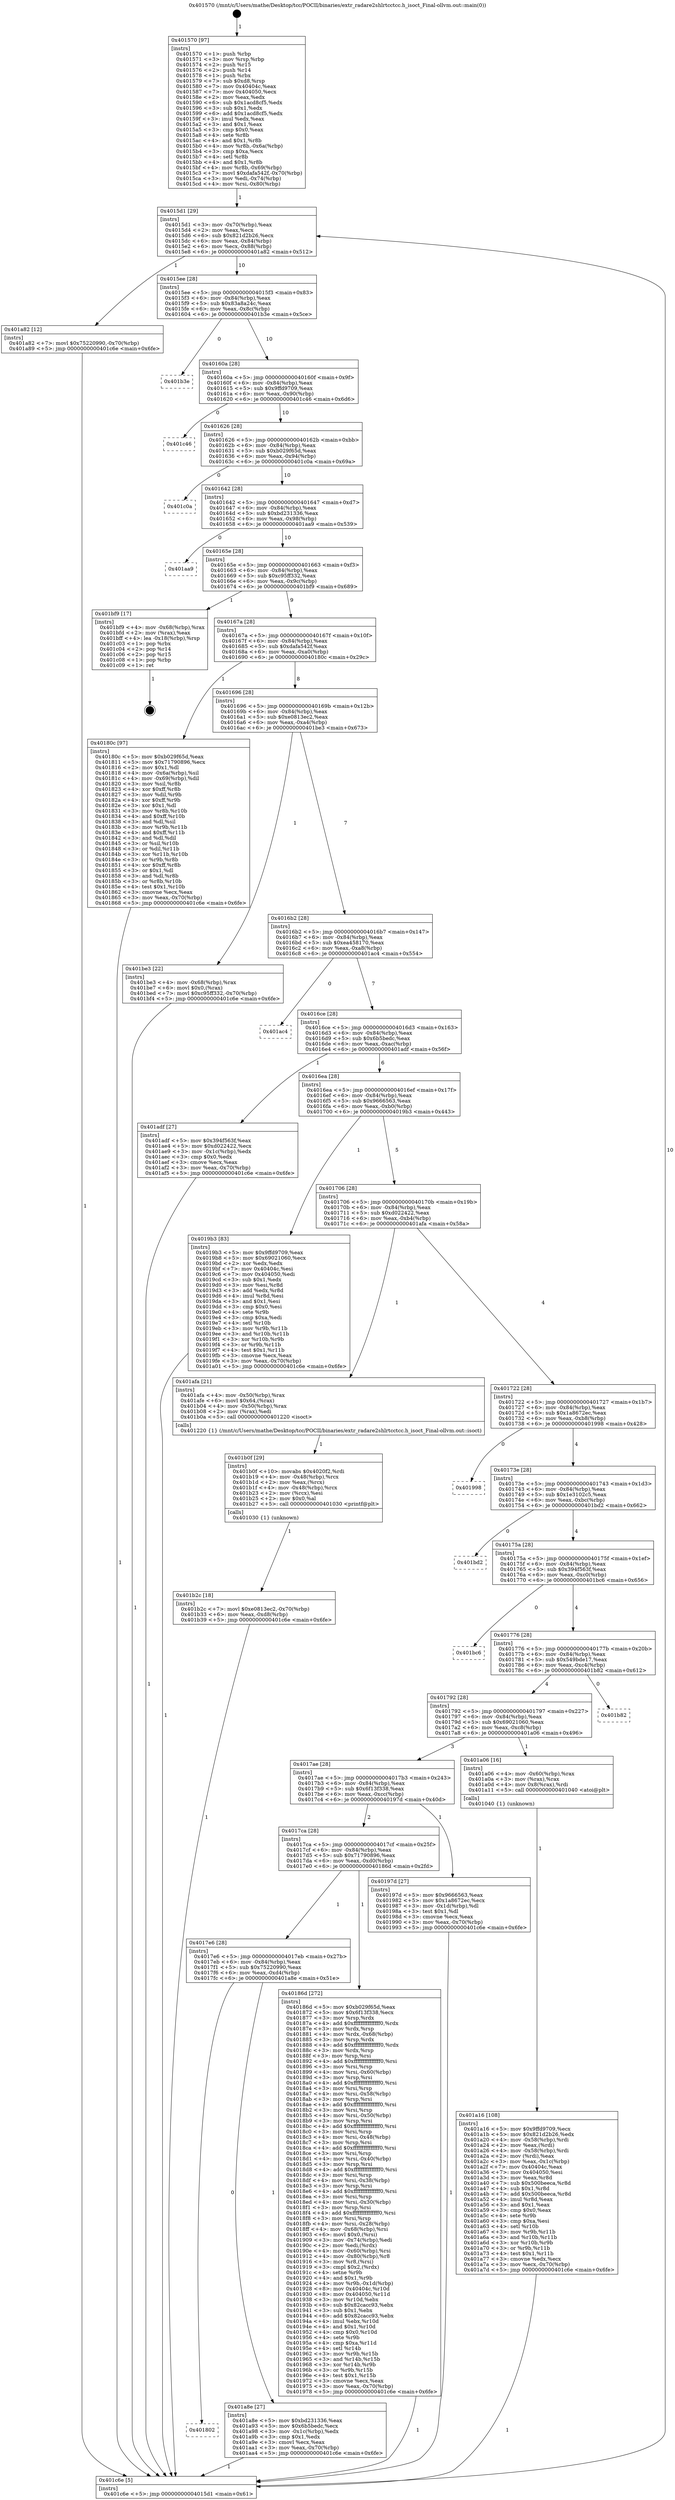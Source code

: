 digraph "0x401570" {
  label = "0x401570 (/mnt/c/Users/mathe/Desktop/tcc/POCII/binaries/extr_radare2shlrtcctcc.h_isoct_Final-ollvm.out::main(0))"
  labelloc = "t"
  node[shape=record]

  Entry [label="",width=0.3,height=0.3,shape=circle,fillcolor=black,style=filled]
  "0x4015d1" [label="{
     0x4015d1 [29]\l
     | [instrs]\l
     &nbsp;&nbsp;0x4015d1 \<+3\>: mov -0x70(%rbp),%eax\l
     &nbsp;&nbsp;0x4015d4 \<+2\>: mov %eax,%ecx\l
     &nbsp;&nbsp;0x4015d6 \<+6\>: sub $0x821d2b26,%ecx\l
     &nbsp;&nbsp;0x4015dc \<+6\>: mov %eax,-0x84(%rbp)\l
     &nbsp;&nbsp;0x4015e2 \<+6\>: mov %ecx,-0x88(%rbp)\l
     &nbsp;&nbsp;0x4015e8 \<+6\>: je 0000000000401a82 \<main+0x512\>\l
  }"]
  "0x401a82" [label="{
     0x401a82 [12]\l
     | [instrs]\l
     &nbsp;&nbsp;0x401a82 \<+7\>: movl $0x75220990,-0x70(%rbp)\l
     &nbsp;&nbsp;0x401a89 \<+5\>: jmp 0000000000401c6e \<main+0x6fe\>\l
  }"]
  "0x4015ee" [label="{
     0x4015ee [28]\l
     | [instrs]\l
     &nbsp;&nbsp;0x4015ee \<+5\>: jmp 00000000004015f3 \<main+0x83\>\l
     &nbsp;&nbsp;0x4015f3 \<+6\>: mov -0x84(%rbp),%eax\l
     &nbsp;&nbsp;0x4015f9 \<+5\>: sub $0x83a8a24c,%eax\l
     &nbsp;&nbsp;0x4015fe \<+6\>: mov %eax,-0x8c(%rbp)\l
     &nbsp;&nbsp;0x401604 \<+6\>: je 0000000000401b3e \<main+0x5ce\>\l
  }"]
  Exit [label="",width=0.3,height=0.3,shape=circle,fillcolor=black,style=filled,peripheries=2]
  "0x401b3e" [label="{
     0x401b3e\l
  }", style=dashed]
  "0x40160a" [label="{
     0x40160a [28]\l
     | [instrs]\l
     &nbsp;&nbsp;0x40160a \<+5\>: jmp 000000000040160f \<main+0x9f\>\l
     &nbsp;&nbsp;0x40160f \<+6\>: mov -0x84(%rbp),%eax\l
     &nbsp;&nbsp;0x401615 \<+5\>: sub $0x9ffd9709,%eax\l
     &nbsp;&nbsp;0x40161a \<+6\>: mov %eax,-0x90(%rbp)\l
     &nbsp;&nbsp;0x401620 \<+6\>: je 0000000000401c46 \<main+0x6d6\>\l
  }"]
  "0x401b2c" [label="{
     0x401b2c [18]\l
     | [instrs]\l
     &nbsp;&nbsp;0x401b2c \<+7\>: movl $0xe0813ec2,-0x70(%rbp)\l
     &nbsp;&nbsp;0x401b33 \<+6\>: mov %eax,-0xd8(%rbp)\l
     &nbsp;&nbsp;0x401b39 \<+5\>: jmp 0000000000401c6e \<main+0x6fe\>\l
  }"]
  "0x401c46" [label="{
     0x401c46\l
  }", style=dashed]
  "0x401626" [label="{
     0x401626 [28]\l
     | [instrs]\l
     &nbsp;&nbsp;0x401626 \<+5\>: jmp 000000000040162b \<main+0xbb\>\l
     &nbsp;&nbsp;0x40162b \<+6\>: mov -0x84(%rbp),%eax\l
     &nbsp;&nbsp;0x401631 \<+5\>: sub $0xb029f65d,%eax\l
     &nbsp;&nbsp;0x401636 \<+6\>: mov %eax,-0x94(%rbp)\l
     &nbsp;&nbsp;0x40163c \<+6\>: je 0000000000401c0a \<main+0x69a\>\l
  }"]
  "0x401b0f" [label="{
     0x401b0f [29]\l
     | [instrs]\l
     &nbsp;&nbsp;0x401b0f \<+10\>: movabs $0x4020f2,%rdi\l
     &nbsp;&nbsp;0x401b19 \<+4\>: mov -0x48(%rbp),%rcx\l
     &nbsp;&nbsp;0x401b1d \<+2\>: mov %eax,(%rcx)\l
     &nbsp;&nbsp;0x401b1f \<+4\>: mov -0x48(%rbp),%rcx\l
     &nbsp;&nbsp;0x401b23 \<+2\>: mov (%rcx),%esi\l
     &nbsp;&nbsp;0x401b25 \<+2\>: mov $0x0,%al\l
     &nbsp;&nbsp;0x401b27 \<+5\>: call 0000000000401030 \<printf@plt\>\l
     | [calls]\l
     &nbsp;&nbsp;0x401030 \{1\} (unknown)\l
  }"]
  "0x401c0a" [label="{
     0x401c0a\l
  }", style=dashed]
  "0x401642" [label="{
     0x401642 [28]\l
     | [instrs]\l
     &nbsp;&nbsp;0x401642 \<+5\>: jmp 0000000000401647 \<main+0xd7\>\l
     &nbsp;&nbsp;0x401647 \<+6\>: mov -0x84(%rbp),%eax\l
     &nbsp;&nbsp;0x40164d \<+5\>: sub $0xbd231336,%eax\l
     &nbsp;&nbsp;0x401652 \<+6\>: mov %eax,-0x98(%rbp)\l
     &nbsp;&nbsp;0x401658 \<+6\>: je 0000000000401aa9 \<main+0x539\>\l
  }"]
  "0x401802" [label="{
     0x401802\l
  }", style=dashed]
  "0x401aa9" [label="{
     0x401aa9\l
  }", style=dashed]
  "0x40165e" [label="{
     0x40165e [28]\l
     | [instrs]\l
     &nbsp;&nbsp;0x40165e \<+5\>: jmp 0000000000401663 \<main+0xf3\>\l
     &nbsp;&nbsp;0x401663 \<+6\>: mov -0x84(%rbp),%eax\l
     &nbsp;&nbsp;0x401669 \<+5\>: sub $0xc95ff332,%eax\l
     &nbsp;&nbsp;0x40166e \<+6\>: mov %eax,-0x9c(%rbp)\l
     &nbsp;&nbsp;0x401674 \<+6\>: je 0000000000401bf9 \<main+0x689\>\l
  }"]
  "0x401a8e" [label="{
     0x401a8e [27]\l
     | [instrs]\l
     &nbsp;&nbsp;0x401a8e \<+5\>: mov $0xbd231336,%eax\l
     &nbsp;&nbsp;0x401a93 \<+5\>: mov $0x6b5bedc,%ecx\l
     &nbsp;&nbsp;0x401a98 \<+3\>: mov -0x1c(%rbp),%edx\l
     &nbsp;&nbsp;0x401a9b \<+3\>: cmp $0x1,%edx\l
     &nbsp;&nbsp;0x401a9e \<+3\>: cmovl %ecx,%eax\l
     &nbsp;&nbsp;0x401aa1 \<+3\>: mov %eax,-0x70(%rbp)\l
     &nbsp;&nbsp;0x401aa4 \<+5\>: jmp 0000000000401c6e \<main+0x6fe\>\l
  }"]
  "0x401bf9" [label="{
     0x401bf9 [17]\l
     | [instrs]\l
     &nbsp;&nbsp;0x401bf9 \<+4\>: mov -0x68(%rbp),%rax\l
     &nbsp;&nbsp;0x401bfd \<+2\>: mov (%rax),%eax\l
     &nbsp;&nbsp;0x401bff \<+4\>: lea -0x18(%rbp),%rsp\l
     &nbsp;&nbsp;0x401c03 \<+1\>: pop %rbx\l
     &nbsp;&nbsp;0x401c04 \<+2\>: pop %r14\l
     &nbsp;&nbsp;0x401c06 \<+2\>: pop %r15\l
     &nbsp;&nbsp;0x401c08 \<+1\>: pop %rbp\l
     &nbsp;&nbsp;0x401c09 \<+1\>: ret\l
  }"]
  "0x40167a" [label="{
     0x40167a [28]\l
     | [instrs]\l
     &nbsp;&nbsp;0x40167a \<+5\>: jmp 000000000040167f \<main+0x10f\>\l
     &nbsp;&nbsp;0x40167f \<+6\>: mov -0x84(%rbp),%eax\l
     &nbsp;&nbsp;0x401685 \<+5\>: sub $0xdafa542f,%eax\l
     &nbsp;&nbsp;0x40168a \<+6\>: mov %eax,-0xa0(%rbp)\l
     &nbsp;&nbsp;0x401690 \<+6\>: je 000000000040180c \<main+0x29c\>\l
  }"]
  "0x401a16" [label="{
     0x401a16 [108]\l
     | [instrs]\l
     &nbsp;&nbsp;0x401a16 \<+5\>: mov $0x9ffd9709,%ecx\l
     &nbsp;&nbsp;0x401a1b \<+5\>: mov $0x821d2b26,%edx\l
     &nbsp;&nbsp;0x401a20 \<+4\>: mov -0x58(%rbp),%rdi\l
     &nbsp;&nbsp;0x401a24 \<+2\>: mov %eax,(%rdi)\l
     &nbsp;&nbsp;0x401a26 \<+4\>: mov -0x58(%rbp),%rdi\l
     &nbsp;&nbsp;0x401a2a \<+2\>: mov (%rdi),%eax\l
     &nbsp;&nbsp;0x401a2c \<+3\>: mov %eax,-0x1c(%rbp)\l
     &nbsp;&nbsp;0x401a2f \<+7\>: mov 0x40404c,%eax\l
     &nbsp;&nbsp;0x401a36 \<+7\>: mov 0x404050,%esi\l
     &nbsp;&nbsp;0x401a3d \<+3\>: mov %eax,%r8d\l
     &nbsp;&nbsp;0x401a40 \<+7\>: sub $0x500beeca,%r8d\l
     &nbsp;&nbsp;0x401a47 \<+4\>: sub $0x1,%r8d\l
     &nbsp;&nbsp;0x401a4b \<+7\>: add $0x500beeca,%r8d\l
     &nbsp;&nbsp;0x401a52 \<+4\>: imul %r8d,%eax\l
     &nbsp;&nbsp;0x401a56 \<+3\>: and $0x1,%eax\l
     &nbsp;&nbsp;0x401a59 \<+3\>: cmp $0x0,%eax\l
     &nbsp;&nbsp;0x401a5c \<+4\>: sete %r9b\l
     &nbsp;&nbsp;0x401a60 \<+3\>: cmp $0xa,%esi\l
     &nbsp;&nbsp;0x401a63 \<+4\>: setl %r10b\l
     &nbsp;&nbsp;0x401a67 \<+3\>: mov %r9b,%r11b\l
     &nbsp;&nbsp;0x401a6a \<+3\>: and %r10b,%r11b\l
     &nbsp;&nbsp;0x401a6d \<+3\>: xor %r10b,%r9b\l
     &nbsp;&nbsp;0x401a70 \<+3\>: or %r9b,%r11b\l
     &nbsp;&nbsp;0x401a73 \<+4\>: test $0x1,%r11b\l
     &nbsp;&nbsp;0x401a77 \<+3\>: cmovne %edx,%ecx\l
     &nbsp;&nbsp;0x401a7a \<+3\>: mov %ecx,-0x70(%rbp)\l
     &nbsp;&nbsp;0x401a7d \<+5\>: jmp 0000000000401c6e \<main+0x6fe\>\l
  }"]
  "0x40180c" [label="{
     0x40180c [97]\l
     | [instrs]\l
     &nbsp;&nbsp;0x40180c \<+5\>: mov $0xb029f65d,%eax\l
     &nbsp;&nbsp;0x401811 \<+5\>: mov $0x71790896,%ecx\l
     &nbsp;&nbsp;0x401816 \<+2\>: mov $0x1,%dl\l
     &nbsp;&nbsp;0x401818 \<+4\>: mov -0x6a(%rbp),%sil\l
     &nbsp;&nbsp;0x40181c \<+4\>: mov -0x69(%rbp),%dil\l
     &nbsp;&nbsp;0x401820 \<+3\>: mov %sil,%r8b\l
     &nbsp;&nbsp;0x401823 \<+4\>: xor $0xff,%r8b\l
     &nbsp;&nbsp;0x401827 \<+3\>: mov %dil,%r9b\l
     &nbsp;&nbsp;0x40182a \<+4\>: xor $0xff,%r9b\l
     &nbsp;&nbsp;0x40182e \<+3\>: xor $0x1,%dl\l
     &nbsp;&nbsp;0x401831 \<+3\>: mov %r8b,%r10b\l
     &nbsp;&nbsp;0x401834 \<+4\>: and $0xff,%r10b\l
     &nbsp;&nbsp;0x401838 \<+3\>: and %dl,%sil\l
     &nbsp;&nbsp;0x40183b \<+3\>: mov %r9b,%r11b\l
     &nbsp;&nbsp;0x40183e \<+4\>: and $0xff,%r11b\l
     &nbsp;&nbsp;0x401842 \<+3\>: and %dl,%dil\l
     &nbsp;&nbsp;0x401845 \<+3\>: or %sil,%r10b\l
     &nbsp;&nbsp;0x401848 \<+3\>: or %dil,%r11b\l
     &nbsp;&nbsp;0x40184b \<+3\>: xor %r11b,%r10b\l
     &nbsp;&nbsp;0x40184e \<+3\>: or %r9b,%r8b\l
     &nbsp;&nbsp;0x401851 \<+4\>: xor $0xff,%r8b\l
     &nbsp;&nbsp;0x401855 \<+3\>: or $0x1,%dl\l
     &nbsp;&nbsp;0x401858 \<+3\>: and %dl,%r8b\l
     &nbsp;&nbsp;0x40185b \<+3\>: or %r8b,%r10b\l
     &nbsp;&nbsp;0x40185e \<+4\>: test $0x1,%r10b\l
     &nbsp;&nbsp;0x401862 \<+3\>: cmovne %ecx,%eax\l
     &nbsp;&nbsp;0x401865 \<+3\>: mov %eax,-0x70(%rbp)\l
     &nbsp;&nbsp;0x401868 \<+5\>: jmp 0000000000401c6e \<main+0x6fe\>\l
  }"]
  "0x401696" [label="{
     0x401696 [28]\l
     | [instrs]\l
     &nbsp;&nbsp;0x401696 \<+5\>: jmp 000000000040169b \<main+0x12b\>\l
     &nbsp;&nbsp;0x40169b \<+6\>: mov -0x84(%rbp),%eax\l
     &nbsp;&nbsp;0x4016a1 \<+5\>: sub $0xe0813ec2,%eax\l
     &nbsp;&nbsp;0x4016a6 \<+6\>: mov %eax,-0xa4(%rbp)\l
     &nbsp;&nbsp;0x4016ac \<+6\>: je 0000000000401be3 \<main+0x673\>\l
  }"]
  "0x401c6e" [label="{
     0x401c6e [5]\l
     | [instrs]\l
     &nbsp;&nbsp;0x401c6e \<+5\>: jmp 00000000004015d1 \<main+0x61\>\l
  }"]
  "0x401570" [label="{
     0x401570 [97]\l
     | [instrs]\l
     &nbsp;&nbsp;0x401570 \<+1\>: push %rbp\l
     &nbsp;&nbsp;0x401571 \<+3\>: mov %rsp,%rbp\l
     &nbsp;&nbsp;0x401574 \<+2\>: push %r15\l
     &nbsp;&nbsp;0x401576 \<+2\>: push %r14\l
     &nbsp;&nbsp;0x401578 \<+1\>: push %rbx\l
     &nbsp;&nbsp;0x401579 \<+7\>: sub $0xd8,%rsp\l
     &nbsp;&nbsp;0x401580 \<+7\>: mov 0x40404c,%eax\l
     &nbsp;&nbsp;0x401587 \<+7\>: mov 0x404050,%ecx\l
     &nbsp;&nbsp;0x40158e \<+2\>: mov %eax,%edx\l
     &nbsp;&nbsp;0x401590 \<+6\>: sub $0x1acd8cf5,%edx\l
     &nbsp;&nbsp;0x401596 \<+3\>: sub $0x1,%edx\l
     &nbsp;&nbsp;0x401599 \<+6\>: add $0x1acd8cf5,%edx\l
     &nbsp;&nbsp;0x40159f \<+3\>: imul %edx,%eax\l
     &nbsp;&nbsp;0x4015a2 \<+3\>: and $0x1,%eax\l
     &nbsp;&nbsp;0x4015a5 \<+3\>: cmp $0x0,%eax\l
     &nbsp;&nbsp;0x4015a8 \<+4\>: sete %r8b\l
     &nbsp;&nbsp;0x4015ac \<+4\>: and $0x1,%r8b\l
     &nbsp;&nbsp;0x4015b0 \<+4\>: mov %r8b,-0x6a(%rbp)\l
     &nbsp;&nbsp;0x4015b4 \<+3\>: cmp $0xa,%ecx\l
     &nbsp;&nbsp;0x4015b7 \<+4\>: setl %r8b\l
     &nbsp;&nbsp;0x4015bb \<+4\>: and $0x1,%r8b\l
     &nbsp;&nbsp;0x4015bf \<+4\>: mov %r8b,-0x69(%rbp)\l
     &nbsp;&nbsp;0x4015c3 \<+7\>: movl $0xdafa542f,-0x70(%rbp)\l
     &nbsp;&nbsp;0x4015ca \<+3\>: mov %edi,-0x74(%rbp)\l
     &nbsp;&nbsp;0x4015cd \<+4\>: mov %rsi,-0x80(%rbp)\l
  }"]
  "0x4017e6" [label="{
     0x4017e6 [28]\l
     | [instrs]\l
     &nbsp;&nbsp;0x4017e6 \<+5\>: jmp 00000000004017eb \<main+0x27b\>\l
     &nbsp;&nbsp;0x4017eb \<+6\>: mov -0x84(%rbp),%eax\l
     &nbsp;&nbsp;0x4017f1 \<+5\>: sub $0x75220990,%eax\l
     &nbsp;&nbsp;0x4017f6 \<+6\>: mov %eax,-0xd4(%rbp)\l
     &nbsp;&nbsp;0x4017fc \<+6\>: je 0000000000401a8e \<main+0x51e\>\l
  }"]
  "0x401be3" [label="{
     0x401be3 [22]\l
     | [instrs]\l
     &nbsp;&nbsp;0x401be3 \<+4\>: mov -0x68(%rbp),%rax\l
     &nbsp;&nbsp;0x401be7 \<+6\>: movl $0x0,(%rax)\l
     &nbsp;&nbsp;0x401bed \<+7\>: movl $0xc95ff332,-0x70(%rbp)\l
     &nbsp;&nbsp;0x401bf4 \<+5\>: jmp 0000000000401c6e \<main+0x6fe\>\l
  }"]
  "0x4016b2" [label="{
     0x4016b2 [28]\l
     | [instrs]\l
     &nbsp;&nbsp;0x4016b2 \<+5\>: jmp 00000000004016b7 \<main+0x147\>\l
     &nbsp;&nbsp;0x4016b7 \<+6\>: mov -0x84(%rbp),%eax\l
     &nbsp;&nbsp;0x4016bd \<+5\>: sub $0xea458170,%eax\l
     &nbsp;&nbsp;0x4016c2 \<+6\>: mov %eax,-0xa8(%rbp)\l
     &nbsp;&nbsp;0x4016c8 \<+6\>: je 0000000000401ac4 \<main+0x554\>\l
  }"]
  "0x40186d" [label="{
     0x40186d [272]\l
     | [instrs]\l
     &nbsp;&nbsp;0x40186d \<+5\>: mov $0xb029f65d,%eax\l
     &nbsp;&nbsp;0x401872 \<+5\>: mov $0x6f13f338,%ecx\l
     &nbsp;&nbsp;0x401877 \<+3\>: mov %rsp,%rdx\l
     &nbsp;&nbsp;0x40187a \<+4\>: add $0xfffffffffffffff0,%rdx\l
     &nbsp;&nbsp;0x40187e \<+3\>: mov %rdx,%rsp\l
     &nbsp;&nbsp;0x401881 \<+4\>: mov %rdx,-0x68(%rbp)\l
     &nbsp;&nbsp;0x401885 \<+3\>: mov %rsp,%rdx\l
     &nbsp;&nbsp;0x401888 \<+4\>: add $0xfffffffffffffff0,%rdx\l
     &nbsp;&nbsp;0x40188c \<+3\>: mov %rdx,%rsp\l
     &nbsp;&nbsp;0x40188f \<+3\>: mov %rsp,%rsi\l
     &nbsp;&nbsp;0x401892 \<+4\>: add $0xfffffffffffffff0,%rsi\l
     &nbsp;&nbsp;0x401896 \<+3\>: mov %rsi,%rsp\l
     &nbsp;&nbsp;0x401899 \<+4\>: mov %rsi,-0x60(%rbp)\l
     &nbsp;&nbsp;0x40189d \<+3\>: mov %rsp,%rsi\l
     &nbsp;&nbsp;0x4018a0 \<+4\>: add $0xfffffffffffffff0,%rsi\l
     &nbsp;&nbsp;0x4018a4 \<+3\>: mov %rsi,%rsp\l
     &nbsp;&nbsp;0x4018a7 \<+4\>: mov %rsi,-0x58(%rbp)\l
     &nbsp;&nbsp;0x4018ab \<+3\>: mov %rsp,%rsi\l
     &nbsp;&nbsp;0x4018ae \<+4\>: add $0xfffffffffffffff0,%rsi\l
     &nbsp;&nbsp;0x4018b2 \<+3\>: mov %rsi,%rsp\l
     &nbsp;&nbsp;0x4018b5 \<+4\>: mov %rsi,-0x50(%rbp)\l
     &nbsp;&nbsp;0x4018b9 \<+3\>: mov %rsp,%rsi\l
     &nbsp;&nbsp;0x4018bc \<+4\>: add $0xfffffffffffffff0,%rsi\l
     &nbsp;&nbsp;0x4018c0 \<+3\>: mov %rsi,%rsp\l
     &nbsp;&nbsp;0x4018c3 \<+4\>: mov %rsi,-0x48(%rbp)\l
     &nbsp;&nbsp;0x4018c7 \<+3\>: mov %rsp,%rsi\l
     &nbsp;&nbsp;0x4018ca \<+4\>: add $0xfffffffffffffff0,%rsi\l
     &nbsp;&nbsp;0x4018ce \<+3\>: mov %rsi,%rsp\l
     &nbsp;&nbsp;0x4018d1 \<+4\>: mov %rsi,-0x40(%rbp)\l
     &nbsp;&nbsp;0x4018d5 \<+3\>: mov %rsp,%rsi\l
     &nbsp;&nbsp;0x4018d8 \<+4\>: add $0xfffffffffffffff0,%rsi\l
     &nbsp;&nbsp;0x4018dc \<+3\>: mov %rsi,%rsp\l
     &nbsp;&nbsp;0x4018df \<+4\>: mov %rsi,-0x38(%rbp)\l
     &nbsp;&nbsp;0x4018e3 \<+3\>: mov %rsp,%rsi\l
     &nbsp;&nbsp;0x4018e6 \<+4\>: add $0xfffffffffffffff0,%rsi\l
     &nbsp;&nbsp;0x4018ea \<+3\>: mov %rsi,%rsp\l
     &nbsp;&nbsp;0x4018ed \<+4\>: mov %rsi,-0x30(%rbp)\l
     &nbsp;&nbsp;0x4018f1 \<+3\>: mov %rsp,%rsi\l
     &nbsp;&nbsp;0x4018f4 \<+4\>: add $0xfffffffffffffff0,%rsi\l
     &nbsp;&nbsp;0x4018f8 \<+3\>: mov %rsi,%rsp\l
     &nbsp;&nbsp;0x4018fb \<+4\>: mov %rsi,-0x28(%rbp)\l
     &nbsp;&nbsp;0x4018ff \<+4\>: mov -0x68(%rbp),%rsi\l
     &nbsp;&nbsp;0x401903 \<+6\>: movl $0x0,(%rsi)\l
     &nbsp;&nbsp;0x401909 \<+3\>: mov -0x74(%rbp),%edi\l
     &nbsp;&nbsp;0x40190c \<+2\>: mov %edi,(%rdx)\l
     &nbsp;&nbsp;0x40190e \<+4\>: mov -0x60(%rbp),%rsi\l
     &nbsp;&nbsp;0x401912 \<+4\>: mov -0x80(%rbp),%r8\l
     &nbsp;&nbsp;0x401916 \<+3\>: mov %r8,(%rsi)\l
     &nbsp;&nbsp;0x401919 \<+3\>: cmpl $0x2,(%rdx)\l
     &nbsp;&nbsp;0x40191c \<+4\>: setne %r9b\l
     &nbsp;&nbsp;0x401920 \<+4\>: and $0x1,%r9b\l
     &nbsp;&nbsp;0x401924 \<+4\>: mov %r9b,-0x1d(%rbp)\l
     &nbsp;&nbsp;0x401928 \<+8\>: mov 0x40404c,%r10d\l
     &nbsp;&nbsp;0x401930 \<+8\>: mov 0x404050,%r11d\l
     &nbsp;&nbsp;0x401938 \<+3\>: mov %r10d,%ebx\l
     &nbsp;&nbsp;0x40193b \<+6\>: sub $0x82cacc93,%ebx\l
     &nbsp;&nbsp;0x401941 \<+3\>: sub $0x1,%ebx\l
     &nbsp;&nbsp;0x401944 \<+6\>: add $0x82cacc93,%ebx\l
     &nbsp;&nbsp;0x40194a \<+4\>: imul %ebx,%r10d\l
     &nbsp;&nbsp;0x40194e \<+4\>: and $0x1,%r10d\l
     &nbsp;&nbsp;0x401952 \<+4\>: cmp $0x0,%r10d\l
     &nbsp;&nbsp;0x401956 \<+4\>: sete %r9b\l
     &nbsp;&nbsp;0x40195a \<+4\>: cmp $0xa,%r11d\l
     &nbsp;&nbsp;0x40195e \<+4\>: setl %r14b\l
     &nbsp;&nbsp;0x401962 \<+3\>: mov %r9b,%r15b\l
     &nbsp;&nbsp;0x401965 \<+3\>: and %r14b,%r15b\l
     &nbsp;&nbsp;0x401968 \<+3\>: xor %r14b,%r9b\l
     &nbsp;&nbsp;0x40196b \<+3\>: or %r9b,%r15b\l
     &nbsp;&nbsp;0x40196e \<+4\>: test $0x1,%r15b\l
     &nbsp;&nbsp;0x401972 \<+3\>: cmovne %ecx,%eax\l
     &nbsp;&nbsp;0x401975 \<+3\>: mov %eax,-0x70(%rbp)\l
     &nbsp;&nbsp;0x401978 \<+5\>: jmp 0000000000401c6e \<main+0x6fe\>\l
  }"]
  "0x401ac4" [label="{
     0x401ac4\l
  }", style=dashed]
  "0x4016ce" [label="{
     0x4016ce [28]\l
     | [instrs]\l
     &nbsp;&nbsp;0x4016ce \<+5\>: jmp 00000000004016d3 \<main+0x163\>\l
     &nbsp;&nbsp;0x4016d3 \<+6\>: mov -0x84(%rbp),%eax\l
     &nbsp;&nbsp;0x4016d9 \<+5\>: sub $0x6b5bedc,%eax\l
     &nbsp;&nbsp;0x4016de \<+6\>: mov %eax,-0xac(%rbp)\l
     &nbsp;&nbsp;0x4016e4 \<+6\>: je 0000000000401adf \<main+0x56f\>\l
  }"]
  "0x4017ca" [label="{
     0x4017ca [28]\l
     | [instrs]\l
     &nbsp;&nbsp;0x4017ca \<+5\>: jmp 00000000004017cf \<main+0x25f\>\l
     &nbsp;&nbsp;0x4017cf \<+6\>: mov -0x84(%rbp),%eax\l
     &nbsp;&nbsp;0x4017d5 \<+5\>: sub $0x71790896,%eax\l
     &nbsp;&nbsp;0x4017da \<+6\>: mov %eax,-0xd0(%rbp)\l
     &nbsp;&nbsp;0x4017e0 \<+6\>: je 000000000040186d \<main+0x2fd\>\l
  }"]
  "0x401adf" [label="{
     0x401adf [27]\l
     | [instrs]\l
     &nbsp;&nbsp;0x401adf \<+5\>: mov $0x394f563f,%eax\l
     &nbsp;&nbsp;0x401ae4 \<+5\>: mov $0xd022422,%ecx\l
     &nbsp;&nbsp;0x401ae9 \<+3\>: mov -0x1c(%rbp),%edx\l
     &nbsp;&nbsp;0x401aec \<+3\>: cmp $0x0,%edx\l
     &nbsp;&nbsp;0x401aef \<+3\>: cmove %ecx,%eax\l
     &nbsp;&nbsp;0x401af2 \<+3\>: mov %eax,-0x70(%rbp)\l
     &nbsp;&nbsp;0x401af5 \<+5\>: jmp 0000000000401c6e \<main+0x6fe\>\l
  }"]
  "0x4016ea" [label="{
     0x4016ea [28]\l
     | [instrs]\l
     &nbsp;&nbsp;0x4016ea \<+5\>: jmp 00000000004016ef \<main+0x17f\>\l
     &nbsp;&nbsp;0x4016ef \<+6\>: mov -0x84(%rbp),%eax\l
     &nbsp;&nbsp;0x4016f5 \<+5\>: sub $0x9666563,%eax\l
     &nbsp;&nbsp;0x4016fa \<+6\>: mov %eax,-0xb0(%rbp)\l
     &nbsp;&nbsp;0x401700 \<+6\>: je 00000000004019b3 \<main+0x443\>\l
  }"]
  "0x40197d" [label="{
     0x40197d [27]\l
     | [instrs]\l
     &nbsp;&nbsp;0x40197d \<+5\>: mov $0x9666563,%eax\l
     &nbsp;&nbsp;0x401982 \<+5\>: mov $0x1a8672ec,%ecx\l
     &nbsp;&nbsp;0x401987 \<+3\>: mov -0x1d(%rbp),%dl\l
     &nbsp;&nbsp;0x40198a \<+3\>: test $0x1,%dl\l
     &nbsp;&nbsp;0x40198d \<+3\>: cmovne %ecx,%eax\l
     &nbsp;&nbsp;0x401990 \<+3\>: mov %eax,-0x70(%rbp)\l
     &nbsp;&nbsp;0x401993 \<+5\>: jmp 0000000000401c6e \<main+0x6fe\>\l
  }"]
  "0x4019b3" [label="{
     0x4019b3 [83]\l
     | [instrs]\l
     &nbsp;&nbsp;0x4019b3 \<+5\>: mov $0x9ffd9709,%eax\l
     &nbsp;&nbsp;0x4019b8 \<+5\>: mov $0x69021060,%ecx\l
     &nbsp;&nbsp;0x4019bd \<+2\>: xor %edx,%edx\l
     &nbsp;&nbsp;0x4019bf \<+7\>: mov 0x40404c,%esi\l
     &nbsp;&nbsp;0x4019c6 \<+7\>: mov 0x404050,%edi\l
     &nbsp;&nbsp;0x4019cd \<+3\>: sub $0x1,%edx\l
     &nbsp;&nbsp;0x4019d0 \<+3\>: mov %esi,%r8d\l
     &nbsp;&nbsp;0x4019d3 \<+3\>: add %edx,%r8d\l
     &nbsp;&nbsp;0x4019d6 \<+4\>: imul %r8d,%esi\l
     &nbsp;&nbsp;0x4019da \<+3\>: and $0x1,%esi\l
     &nbsp;&nbsp;0x4019dd \<+3\>: cmp $0x0,%esi\l
     &nbsp;&nbsp;0x4019e0 \<+4\>: sete %r9b\l
     &nbsp;&nbsp;0x4019e4 \<+3\>: cmp $0xa,%edi\l
     &nbsp;&nbsp;0x4019e7 \<+4\>: setl %r10b\l
     &nbsp;&nbsp;0x4019eb \<+3\>: mov %r9b,%r11b\l
     &nbsp;&nbsp;0x4019ee \<+3\>: and %r10b,%r11b\l
     &nbsp;&nbsp;0x4019f1 \<+3\>: xor %r10b,%r9b\l
     &nbsp;&nbsp;0x4019f4 \<+3\>: or %r9b,%r11b\l
     &nbsp;&nbsp;0x4019f7 \<+4\>: test $0x1,%r11b\l
     &nbsp;&nbsp;0x4019fb \<+3\>: cmovne %ecx,%eax\l
     &nbsp;&nbsp;0x4019fe \<+3\>: mov %eax,-0x70(%rbp)\l
     &nbsp;&nbsp;0x401a01 \<+5\>: jmp 0000000000401c6e \<main+0x6fe\>\l
  }"]
  "0x401706" [label="{
     0x401706 [28]\l
     | [instrs]\l
     &nbsp;&nbsp;0x401706 \<+5\>: jmp 000000000040170b \<main+0x19b\>\l
     &nbsp;&nbsp;0x40170b \<+6\>: mov -0x84(%rbp),%eax\l
     &nbsp;&nbsp;0x401711 \<+5\>: sub $0xd022422,%eax\l
     &nbsp;&nbsp;0x401716 \<+6\>: mov %eax,-0xb4(%rbp)\l
     &nbsp;&nbsp;0x40171c \<+6\>: je 0000000000401afa \<main+0x58a\>\l
  }"]
  "0x4017ae" [label="{
     0x4017ae [28]\l
     | [instrs]\l
     &nbsp;&nbsp;0x4017ae \<+5\>: jmp 00000000004017b3 \<main+0x243\>\l
     &nbsp;&nbsp;0x4017b3 \<+6\>: mov -0x84(%rbp),%eax\l
     &nbsp;&nbsp;0x4017b9 \<+5\>: sub $0x6f13f338,%eax\l
     &nbsp;&nbsp;0x4017be \<+6\>: mov %eax,-0xcc(%rbp)\l
     &nbsp;&nbsp;0x4017c4 \<+6\>: je 000000000040197d \<main+0x40d\>\l
  }"]
  "0x401afa" [label="{
     0x401afa [21]\l
     | [instrs]\l
     &nbsp;&nbsp;0x401afa \<+4\>: mov -0x50(%rbp),%rax\l
     &nbsp;&nbsp;0x401afe \<+6\>: movl $0x64,(%rax)\l
     &nbsp;&nbsp;0x401b04 \<+4\>: mov -0x50(%rbp),%rax\l
     &nbsp;&nbsp;0x401b08 \<+2\>: mov (%rax),%edi\l
     &nbsp;&nbsp;0x401b0a \<+5\>: call 0000000000401220 \<isoct\>\l
     | [calls]\l
     &nbsp;&nbsp;0x401220 \{1\} (/mnt/c/Users/mathe/Desktop/tcc/POCII/binaries/extr_radare2shlrtcctcc.h_isoct_Final-ollvm.out::isoct)\l
  }"]
  "0x401722" [label="{
     0x401722 [28]\l
     | [instrs]\l
     &nbsp;&nbsp;0x401722 \<+5\>: jmp 0000000000401727 \<main+0x1b7\>\l
     &nbsp;&nbsp;0x401727 \<+6\>: mov -0x84(%rbp),%eax\l
     &nbsp;&nbsp;0x40172d \<+5\>: sub $0x1a8672ec,%eax\l
     &nbsp;&nbsp;0x401732 \<+6\>: mov %eax,-0xb8(%rbp)\l
     &nbsp;&nbsp;0x401738 \<+6\>: je 0000000000401998 \<main+0x428\>\l
  }"]
  "0x401a06" [label="{
     0x401a06 [16]\l
     | [instrs]\l
     &nbsp;&nbsp;0x401a06 \<+4\>: mov -0x60(%rbp),%rax\l
     &nbsp;&nbsp;0x401a0a \<+3\>: mov (%rax),%rax\l
     &nbsp;&nbsp;0x401a0d \<+4\>: mov 0x8(%rax),%rdi\l
     &nbsp;&nbsp;0x401a11 \<+5\>: call 0000000000401040 \<atoi@plt\>\l
     | [calls]\l
     &nbsp;&nbsp;0x401040 \{1\} (unknown)\l
  }"]
  "0x401998" [label="{
     0x401998\l
  }", style=dashed]
  "0x40173e" [label="{
     0x40173e [28]\l
     | [instrs]\l
     &nbsp;&nbsp;0x40173e \<+5\>: jmp 0000000000401743 \<main+0x1d3\>\l
     &nbsp;&nbsp;0x401743 \<+6\>: mov -0x84(%rbp),%eax\l
     &nbsp;&nbsp;0x401749 \<+5\>: sub $0x1e3102c5,%eax\l
     &nbsp;&nbsp;0x40174e \<+6\>: mov %eax,-0xbc(%rbp)\l
     &nbsp;&nbsp;0x401754 \<+6\>: je 0000000000401bd2 \<main+0x662\>\l
  }"]
  "0x401792" [label="{
     0x401792 [28]\l
     | [instrs]\l
     &nbsp;&nbsp;0x401792 \<+5\>: jmp 0000000000401797 \<main+0x227\>\l
     &nbsp;&nbsp;0x401797 \<+6\>: mov -0x84(%rbp),%eax\l
     &nbsp;&nbsp;0x40179d \<+5\>: sub $0x69021060,%eax\l
     &nbsp;&nbsp;0x4017a2 \<+6\>: mov %eax,-0xc8(%rbp)\l
     &nbsp;&nbsp;0x4017a8 \<+6\>: je 0000000000401a06 \<main+0x496\>\l
  }"]
  "0x401bd2" [label="{
     0x401bd2\l
  }", style=dashed]
  "0x40175a" [label="{
     0x40175a [28]\l
     | [instrs]\l
     &nbsp;&nbsp;0x40175a \<+5\>: jmp 000000000040175f \<main+0x1ef\>\l
     &nbsp;&nbsp;0x40175f \<+6\>: mov -0x84(%rbp),%eax\l
     &nbsp;&nbsp;0x401765 \<+5\>: sub $0x394f563f,%eax\l
     &nbsp;&nbsp;0x40176a \<+6\>: mov %eax,-0xc0(%rbp)\l
     &nbsp;&nbsp;0x401770 \<+6\>: je 0000000000401bc6 \<main+0x656\>\l
  }"]
  "0x401b82" [label="{
     0x401b82\l
  }", style=dashed]
  "0x401bc6" [label="{
     0x401bc6\l
  }", style=dashed]
  "0x401776" [label="{
     0x401776 [28]\l
     | [instrs]\l
     &nbsp;&nbsp;0x401776 \<+5\>: jmp 000000000040177b \<main+0x20b\>\l
     &nbsp;&nbsp;0x40177b \<+6\>: mov -0x84(%rbp),%eax\l
     &nbsp;&nbsp;0x401781 \<+5\>: sub $0x549bde17,%eax\l
     &nbsp;&nbsp;0x401786 \<+6\>: mov %eax,-0xc4(%rbp)\l
     &nbsp;&nbsp;0x40178c \<+6\>: je 0000000000401b82 \<main+0x612\>\l
  }"]
  Entry -> "0x401570" [label=" 1"]
  "0x4015d1" -> "0x401a82" [label=" 1"]
  "0x4015d1" -> "0x4015ee" [label=" 10"]
  "0x401bf9" -> Exit [label=" 1"]
  "0x4015ee" -> "0x401b3e" [label=" 0"]
  "0x4015ee" -> "0x40160a" [label=" 10"]
  "0x401be3" -> "0x401c6e" [label=" 1"]
  "0x40160a" -> "0x401c46" [label=" 0"]
  "0x40160a" -> "0x401626" [label=" 10"]
  "0x401b2c" -> "0x401c6e" [label=" 1"]
  "0x401626" -> "0x401c0a" [label=" 0"]
  "0x401626" -> "0x401642" [label=" 10"]
  "0x401b0f" -> "0x401b2c" [label=" 1"]
  "0x401642" -> "0x401aa9" [label=" 0"]
  "0x401642" -> "0x40165e" [label=" 10"]
  "0x401afa" -> "0x401b0f" [label=" 1"]
  "0x40165e" -> "0x401bf9" [label=" 1"]
  "0x40165e" -> "0x40167a" [label=" 9"]
  "0x401adf" -> "0x401c6e" [label=" 1"]
  "0x40167a" -> "0x40180c" [label=" 1"]
  "0x40167a" -> "0x401696" [label=" 8"]
  "0x40180c" -> "0x401c6e" [label=" 1"]
  "0x401570" -> "0x4015d1" [label=" 1"]
  "0x401c6e" -> "0x4015d1" [label=" 10"]
  "0x4017e6" -> "0x401802" [label=" 0"]
  "0x401696" -> "0x401be3" [label=" 1"]
  "0x401696" -> "0x4016b2" [label=" 7"]
  "0x401a8e" -> "0x401c6e" [label=" 1"]
  "0x4016b2" -> "0x401ac4" [label=" 0"]
  "0x4016b2" -> "0x4016ce" [label=" 7"]
  "0x401a82" -> "0x401c6e" [label=" 1"]
  "0x4016ce" -> "0x401adf" [label=" 1"]
  "0x4016ce" -> "0x4016ea" [label=" 6"]
  "0x401a06" -> "0x401a16" [label=" 1"]
  "0x4016ea" -> "0x4019b3" [label=" 1"]
  "0x4016ea" -> "0x401706" [label=" 5"]
  "0x4019b3" -> "0x401c6e" [label=" 1"]
  "0x401706" -> "0x401afa" [label=" 1"]
  "0x401706" -> "0x401722" [label=" 4"]
  "0x40186d" -> "0x401c6e" [label=" 1"]
  "0x401722" -> "0x401998" [label=" 0"]
  "0x401722" -> "0x40173e" [label=" 4"]
  "0x4017e6" -> "0x401a8e" [label=" 1"]
  "0x40173e" -> "0x401bd2" [label=" 0"]
  "0x40173e" -> "0x40175a" [label=" 4"]
  "0x4017ca" -> "0x40186d" [label=" 1"]
  "0x40175a" -> "0x401bc6" [label=" 0"]
  "0x40175a" -> "0x401776" [label=" 4"]
  "0x401a16" -> "0x401c6e" [label=" 1"]
  "0x401776" -> "0x401b82" [label=" 0"]
  "0x401776" -> "0x401792" [label=" 4"]
  "0x4017ca" -> "0x4017e6" [label=" 1"]
  "0x401792" -> "0x401a06" [label=" 1"]
  "0x401792" -> "0x4017ae" [label=" 3"]
  "0x40197d" -> "0x401c6e" [label=" 1"]
  "0x4017ae" -> "0x40197d" [label=" 1"]
  "0x4017ae" -> "0x4017ca" [label=" 2"]
}
